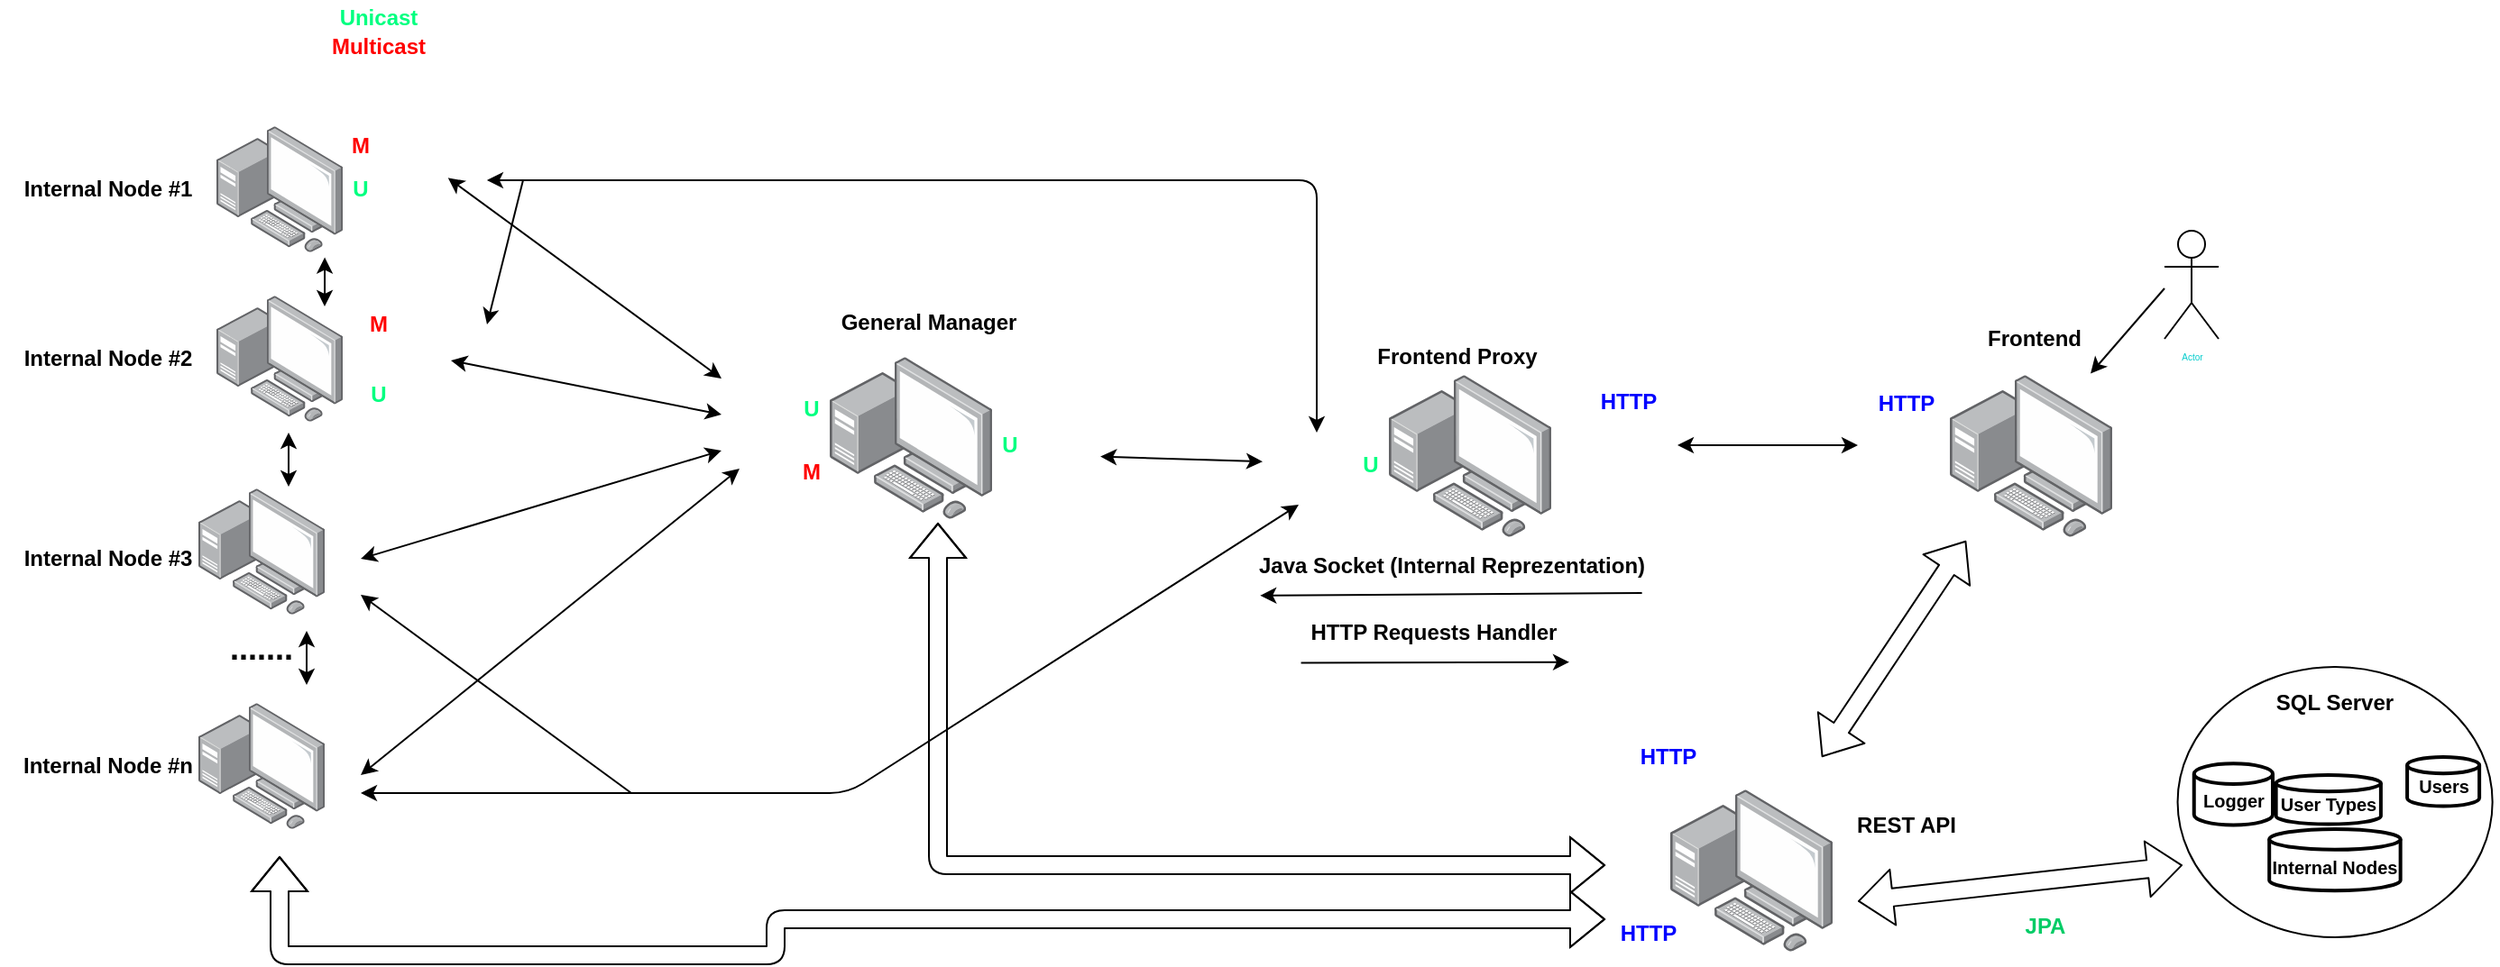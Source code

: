 <mxfile version="14.6.13" type="device"><diagram id="IDNfxWNZL_7e8YCXnXXp" name="Page-1"><mxGraphModel dx="1422" dy="832" grid="1" gridSize="10" guides="1" tooltips="1" connect="1" arrows="1" fold="1" page="1" pageScale="1" pageWidth="1169" pageHeight="827" math="0" shadow="0"><root><mxCell id="0"/><mxCell id="1" parent="0"/><mxCell id="NFdnvE-y4ZgEraK8heYW-1" value="" style="points=[];aspect=fixed;html=1;align=center;shadow=0;dashed=0;image;image=img/lib/allied_telesis/computer_and_terminals/Personal_Computer_with_Server.svg;" parent="1" vertex="1"><mxGeometry x="470" y="308" width="90" height="90" as="geometry"/></mxCell><mxCell id="NFdnvE-y4ZgEraK8heYW-2" value="" style="points=[];aspect=fixed;html=1;align=center;shadow=0;dashed=0;image;image=img/lib/allied_telesis/computer_and_terminals/Personal_Computer_with_Server.svg;" parent="1" vertex="1"><mxGeometry x="130" y="180" width="70" height="70" as="geometry"/></mxCell><mxCell id="NFdnvE-y4ZgEraK8heYW-4" value="&lt;b&gt;General Manager&lt;/b&gt;" style="text;html=1;strokeColor=none;fillColor=none;align=center;verticalAlign=middle;whiteSpace=wrap;rounded=0;" parent="1" vertex="1"><mxGeometry x="465" y="279" width="120" height="20" as="geometry"/></mxCell><mxCell id="NFdnvE-y4ZgEraK8heYW-5" value="&lt;b&gt;Internal Node #1&lt;/b&gt;" style="text;html=1;strokeColor=none;fillColor=none;align=center;verticalAlign=middle;whiteSpace=wrap;rounded=0;" parent="1" vertex="1"><mxGeometry x="10" y="205" width="120" height="20" as="geometry"/></mxCell><mxCell id="NFdnvE-y4ZgEraK8heYW-6" value="" style="points=[];aspect=fixed;html=1;align=center;shadow=0;dashed=0;image;image=img/lib/allied_telesis/computer_and_terminals/Personal_Computer_with_Server.svg;" parent="1" vertex="1"><mxGeometry x="130" y="274" width="70" height="70" as="geometry"/></mxCell><mxCell id="NFdnvE-y4ZgEraK8heYW-7" value="&lt;b&gt;Internal Node #2&lt;/b&gt;" style="text;html=1;strokeColor=none;fillColor=none;align=center;verticalAlign=middle;whiteSpace=wrap;rounded=0;" parent="1" vertex="1"><mxGeometry x="10" y="299" width="120" height="20" as="geometry"/></mxCell><mxCell id="NFdnvE-y4ZgEraK8heYW-8" value="" style="points=[];aspect=fixed;html=1;align=center;shadow=0;dashed=0;image;image=img/lib/allied_telesis/computer_and_terminals/Personal_Computer_with_Server.svg;" parent="1" vertex="1"><mxGeometry x="120" y="381" width="70" height="70" as="geometry"/></mxCell><mxCell id="NFdnvE-y4ZgEraK8heYW-9" value="&lt;b&gt;Internal Node #3&lt;/b&gt;" style="text;html=1;strokeColor=none;fillColor=none;align=center;verticalAlign=middle;whiteSpace=wrap;rounded=0;" parent="1" vertex="1"><mxGeometry x="10" y="410" width="120" height="20" as="geometry"/></mxCell><mxCell id="NFdnvE-y4ZgEraK8heYW-10" value="" style="points=[];aspect=fixed;html=1;align=center;shadow=0;dashed=0;image;image=img/lib/allied_telesis/computer_and_terminals/Personal_Computer_with_Server.svg;" parent="1" vertex="1"><mxGeometry x="120" y="500" width="70" height="70" as="geometry"/></mxCell><mxCell id="NFdnvE-y4ZgEraK8heYW-11" value="&lt;b&gt;Internal Node #n&lt;/b&gt;" style="text;html=1;strokeColor=none;fillColor=none;align=center;verticalAlign=middle;whiteSpace=wrap;rounded=0;" parent="1" vertex="1"><mxGeometry x="10" y="525" width="120" height="20" as="geometry"/></mxCell><mxCell id="NFdnvE-y4ZgEraK8heYW-27" value="" style="shape=image;html=1;verticalAlign=top;verticalLabelPosition=bottom;labelBackgroundColor=#ffffff;imageAspect=0;aspect=fixed;image=https://cdn1.iconfinder.com/data/icons/science-technology-outline-24-px/24/Internet_outlet_internet_plug_internet_socket_lan_port_telephone_plug-128.png;direction=north;" parent="1" vertex="1"><mxGeometry x="220" y="212" width="28" height="28" as="geometry"/></mxCell><mxCell id="NFdnvE-y4ZgEraK8heYW-28" value="" style="shape=image;html=1;verticalAlign=top;verticalLabelPosition=bottom;labelBackgroundColor=#ffffff;imageAspect=0;aspect=fixed;image=https://cdn1.iconfinder.com/data/icons/science-technology-outline-24-px/24/Internet_outlet_internet_plug_internet_socket_lan_port_telephone_plug-128.png;direction=south;" parent="1" vertex="1"><mxGeometry x="422" y="320" width="28" height="28" as="geometry"/></mxCell><mxCell id="NFdnvE-y4ZgEraK8heYW-30" value="" style="shape=image;html=1;verticalAlign=top;verticalLabelPosition=bottom;labelBackgroundColor=#ffffff;imageAspect=0;aspect=fixed;image=https://cdn1.iconfinder.com/data/icons/science-technology-outline-24-px/24/Internet_outlet_internet_plug_internet_socket_lan_port_telephone_plug-128.png;direction=north;" parent="1" vertex="1"><mxGeometry x="220" y="180" width="28" height="28" as="geometry"/></mxCell><mxCell id="NFdnvE-y4ZgEraK8heYW-31" value="" style="shape=image;html=1;verticalAlign=top;verticalLabelPosition=bottom;labelBackgroundColor=#ffffff;imageAspect=0;aspect=fixed;image=https://cdn1.iconfinder.com/data/icons/science-technology-outline-24-px/24/Internet_outlet_internet_plug_internet_socket_lan_port_telephone_plug-128.png;direction=south;" parent="1" vertex="1"><mxGeometry x="422" y="358" width="28" height="28" as="geometry"/></mxCell><mxCell id="NFdnvE-y4ZgEraK8heYW-33" value="&lt;b&gt;&lt;font color=&quot;#00ff80&quot;&gt;U&lt;/font&gt;&lt;/b&gt;" style="text;html=1;strokeColor=none;fillColor=none;align=center;verticalAlign=middle;whiteSpace=wrap;rounded=0;" parent="1" vertex="1"><mxGeometry x="150" y="205" width="120" height="20" as="geometry"/></mxCell><mxCell id="NFdnvE-y4ZgEraK8heYW-34" value="&lt;b&gt;&lt;font color=&quot;#ff0000&quot;&gt;Multicast&lt;/font&gt;&lt;/b&gt;" style="text;html=1;strokeColor=none;fillColor=none;align=center;verticalAlign=middle;whiteSpace=wrap;rounded=0;" parent="1" vertex="1"><mxGeometry x="160" y="126" width="120" height="20" as="geometry"/></mxCell><mxCell id="NFdnvE-y4ZgEraK8heYW-50" value="&lt;b&gt;&lt;font style=&quot;font-size: 18px&quot;&gt;.......&lt;/font&gt;&lt;/b&gt;" style="text;html=1;strokeColor=none;fillColor=none;align=center;verticalAlign=middle;whiteSpace=wrap;rounded=0;" parent="1" vertex="1"><mxGeometry x="65" y="460" width="180" height="20" as="geometry"/></mxCell><mxCell id="NFdnvE-y4ZgEraK8heYW-51" value="&lt;b&gt;&lt;font color=&quot;#00ff80&quot;&gt;Unicast&lt;/font&gt;&lt;/b&gt;" style="text;html=1;strokeColor=none;fillColor=none;align=center;verticalAlign=middle;whiteSpace=wrap;rounded=0;" parent="1" vertex="1"><mxGeometry x="160" y="110" width="120" height="20" as="geometry"/></mxCell><mxCell id="NFdnvE-y4ZgEraK8heYW-52" value="&lt;b&gt;&lt;font color=&quot;#ff0000&quot;&gt;M&lt;br&gt;&lt;/font&gt;&lt;/b&gt;" style="text;html=1;strokeColor=none;fillColor=none;align=center;verticalAlign=middle;whiteSpace=wrap;rounded=0;" parent="1" vertex="1"><mxGeometry x="150" y="181" width="120" height="20" as="geometry"/></mxCell><mxCell id="NFdnvE-y4ZgEraK8heYW-53" value="&lt;b&gt;&lt;font color=&quot;#00ff80&quot;&gt;U&lt;/font&gt;&lt;/b&gt;" style="text;html=1;strokeColor=none;fillColor=none;align=center;verticalAlign=middle;whiteSpace=wrap;rounded=0;" parent="1" vertex="1"><mxGeometry x="450" y="327" width="20" height="20" as="geometry"/></mxCell><mxCell id="NFdnvE-y4ZgEraK8heYW-54" value="&lt;b&gt;&lt;font color=&quot;#ff0000&quot;&gt;M&lt;br&gt;&lt;/font&gt;&lt;/b&gt;" style="text;html=1;strokeColor=none;fillColor=none;align=center;verticalAlign=middle;whiteSpace=wrap;rounded=0;" parent="1" vertex="1"><mxGeometry x="450" y="362" width="20" height="20" as="geometry"/></mxCell><mxCell id="NFdnvE-y4ZgEraK8heYW-57" value="&lt;b&gt;&lt;font color=&quot;#ff0000&quot;&gt;M&lt;br&gt;&lt;/font&gt;&lt;/b&gt;" style="text;html=1;strokeColor=none;fillColor=none;align=center;verticalAlign=middle;whiteSpace=wrap;rounded=0;" parent="1" vertex="1"><mxGeometry x="160" y="280" width="120" height="20" as="geometry"/></mxCell><mxCell id="NFdnvE-y4ZgEraK8heYW-60" value="&lt;b&gt;&lt;font color=&quot;#00ff80&quot;&gt;U&lt;/font&gt;&lt;/b&gt;" style="text;html=1;strokeColor=none;fillColor=none;align=center;verticalAlign=middle;whiteSpace=wrap;rounded=0;" parent="1" vertex="1"><mxGeometry x="160" y="319" width="120" height="20" as="geometry"/></mxCell><mxCell id="NFdnvE-y4ZgEraK8heYW-62" value="" style="shape=image;html=1;verticalAlign=top;verticalLabelPosition=bottom;labelBackgroundColor=#ffffff;imageAspect=0;aspect=fixed;image=https://cdn1.iconfinder.com/data/icons/science-technology-outline-24-px/24/Internet_outlet_internet_plug_internet_socket_lan_port_telephone_plug-128.png;direction=north;" parent="1" vertex="1"><mxGeometry x="230" y="280" width="28" height="28" as="geometry"/></mxCell><mxCell id="NFdnvE-y4ZgEraK8heYW-64" value="" style="shape=image;html=1;verticalAlign=top;verticalLabelPosition=bottom;labelBackgroundColor=#ffffff;imageAspect=0;aspect=fixed;image=https://cdn1.iconfinder.com/data/icons/science-technology-outline-24-px/24/Internet_outlet_internet_plug_internet_socket_lan_port_telephone_plug-128.png;direction=north;" parent="1" vertex="1"><mxGeometry x="230" y="319" width="28" height="28" as="geometry"/></mxCell><mxCell id="NFdnvE-y4ZgEraK8heYW-70" value="" style="endArrow=classic;startArrow=classic;html=1;strokeColor=#000000;strokeWidth=1;exitX=0.903;exitY=0.184;exitDx=0;exitDy=0;exitPerimeter=0;" parent="1" source="NFdnvE-y4ZgEraK8heYW-33" edge="1"><mxGeometry width="50" height="50" relative="1" as="geometry"><mxPoint x="450" y="380" as="sourcePoint"/><mxPoint x="410" y="320" as="targetPoint"/></mxGeometry></mxCell><mxCell id="NFdnvE-y4ZgEraK8heYW-71" value="" style="endArrow=classic;startArrow=classic;html=1;strokeColor=#000000;strokeWidth=1;" parent="1" edge="1"><mxGeometry width="50" height="50" relative="1" as="geometry"><mxPoint x="260" y="310" as="sourcePoint"/><mxPoint x="410" y="340" as="targetPoint"/></mxGeometry></mxCell><mxCell id="NFdnvE-y4ZgEraK8heYW-72" value="" style="endArrow=classic;startArrow=classic;html=1;strokeColor=#000000;strokeWidth=1;" parent="1" edge="1"><mxGeometry width="50" height="50" relative="1" as="geometry"><mxPoint x="210" y="420" as="sourcePoint"/><mxPoint x="410" y="360" as="targetPoint"/></mxGeometry></mxCell><mxCell id="NFdnvE-y4ZgEraK8heYW-73" value="" style="endArrow=classic;startArrow=classic;html=1;strokeColor=#000000;strokeWidth=1;" parent="1" edge="1"><mxGeometry width="50" height="50" relative="1" as="geometry"><mxPoint x="210" y="540" as="sourcePoint"/><mxPoint x="420" y="370" as="targetPoint"/></mxGeometry></mxCell><mxCell id="NFdnvE-y4ZgEraK8heYW-74" value="" style="endArrow=classic;startArrow=classic;html=1;strokeColor=#000000;strokeWidth=1;exitX=0.25;exitY=0;exitDx=0;exitDy=0;entryX=0.858;entryY=1.04;entryDx=0;entryDy=0;entryPerimeter=0;" parent="1" source="NFdnvE-y4ZgEraK8heYW-57" target="NFdnvE-y4ZgEraK8heYW-2" edge="1"><mxGeometry width="50" height="50" relative="1" as="geometry"><mxPoint x="450" y="380" as="sourcePoint"/><mxPoint x="500" y="330" as="targetPoint"/></mxGeometry></mxCell><mxCell id="NFdnvE-y4ZgEraK8heYW-75" value="" style="endArrow=classic;startArrow=classic;html=1;strokeColor=#000000;strokeWidth=1;" parent="1" edge="1"><mxGeometry width="50" height="50" relative="1" as="geometry"><mxPoint x="170" y="380" as="sourcePoint"/><mxPoint x="170" y="350" as="targetPoint"/></mxGeometry></mxCell><mxCell id="NFdnvE-y4ZgEraK8heYW-76" value="" style="endArrow=classic;startArrow=classic;html=1;strokeColor=#000000;strokeWidth=1;" parent="1" edge="1"><mxGeometry width="50" height="50" relative="1" as="geometry"><mxPoint x="180" y="490.0" as="sourcePoint"/><mxPoint x="180" y="460.0" as="targetPoint"/></mxGeometry></mxCell><mxCell id="NFdnvE-y4ZgEraK8heYW-77" value="" style="points=[];aspect=fixed;html=1;align=center;shadow=0;dashed=0;image;image=img/lib/allied_telesis/computer_and_terminals/Personal_Computer_with_Server.svg;" parent="1" vertex="1"><mxGeometry x="780" y="318" width="90" height="90" as="geometry"/></mxCell><mxCell id="NFdnvE-y4ZgEraK8heYW-78" value="&lt;b&gt;Frontend&lt;/b&gt;" style="text;html=1;strokeColor=none;fillColor=none;align=center;verticalAlign=middle;whiteSpace=wrap;rounded=0;" parent="1" vertex="1"><mxGeometry x="1078" y="288" width="120" height="20" as="geometry"/></mxCell><mxCell id="NFdnvE-y4ZgEraK8heYW-79" value="" style="shape=image;html=1;verticalAlign=top;verticalLabelPosition=bottom;labelBackgroundColor=#ffffff;imageAspect=0;aspect=fixed;image=https://cdn1.iconfinder.com/data/icons/science-technology-outline-24-px/24/Internet_outlet_internet_plug_internet_socket_lan_port_telephone_plug-128.png;direction=south;" parent="1" vertex="1"><mxGeometry x="730" y="354" width="28" height="28" as="geometry"/></mxCell><mxCell id="NFdnvE-y4ZgEraK8heYW-82" value="" style="shape=image;html=1;verticalAlign=top;verticalLabelPosition=bottom;labelBackgroundColor=#ffffff;imageAspect=0;aspect=fixed;image=https://cdn1.iconfinder.com/data/icons/science-technology-outline-24-px/24/Internet_outlet_internet_plug_internet_socket_lan_port_telephone_plug-128.png;direction=north;" parent="1" vertex="1"><mxGeometry x="890" y="344" width="28" height="28" as="geometry"/></mxCell><mxCell id="NFdnvE-y4ZgEraK8heYW-83" value="&lt;b&gt;&lt;font color=&quot;#00ff80&quot;&gt;U&lt;/font&gt;&lt;/b&gt;" style="text;html=1;strokeColor=none;fillColor=none;align=center;verticalAlign=middle;whiteSpace=wrap;rounded=0;" parent="1" vertex="1"><mxGeometry x="710" y="358" width="120" height="20" as="geometry"/></mxCell><mxCell id="NFdnvE-y4ZgEraK8heYW-91" value="" style="group" parent="1" vertex="1" connectable="0"><mxGeometry x="670" y="451" width="270" height="26.69" as="geometry"/></mxCell><mxCell id="NFdnvE-y4ZgEraK8heYW-87" value="&lt;b&gt;HTTP Requests Handler&lt;/b&gt;" style="text;html=1;strokeColor=none;fillColor=none;align=center;verticalAlign=middle;whiteSpace=wrap;rounded=0;" parent="NFdnvE-y4ZgEraK8heYW-91" vertex="1"><mxGeometry width="270" height="20" as="geometry"/></mxCell><mxCell id="NFdnvE-y4ZgEraK8heYW-89" value="" style="endArrow=classic;html=1;strokeColor=#000000;strokeWidth=1;exitX=0.227;exitY=1.269;exitDx=0;exitDy=0;exitPerimeter=0;" parent="NFdnvE-y4ZgEraK8heYW-91" edge="1"><mxGeometry width="50" height="50" relative="1" as="geometry"><mxPoint x="61.29" y="26.69" as="sourcePoint"/><mxPoint x="210" y="26.31" as="targetPoint"/></mxGeometry></mxCell><mxCell id="NFdnvE-y4ZgEraK8heYW-92" value="" style="group" parent="1" vertex="1" connectable="0"><mxGeometry x="680" y="414" width="270" height="20" as="geometry"/></mxCell><mxCell id="NFdnvE-y4ZgEraK8heYW-85" value="&lt;b&gt;Java Socket (Internal Reprezentation)&lt;/b&gt;" style="text;html=1;strokeColor=none;fillColor=none;align=center;verticalAlign=middle;whiteSpace=wrap;rounded=0;" parent="NFdnvE-y4ZgEraK8heYW-92" vertex="1"><mxGeometry width="270" height="20" as="geometry"/></mxCell><mxCell id="NFdnvE-y4ZgEraK8heYW-86" value="" style="endArrow=classic;html=1;strokeColor=#000000;strokeWidth=1;exitX=0.89;exitY=1.252;exitDx=0;exitDy=0;exitPerimeter=0;entryX=0.106;entryY=1.321;entryDx=0;entryDy=0;entryPerimeter=0;" parent="NFdnvE-y4ZgEraK8heYW-92" source="NFdnvE-y4ZgEraK8heYW-85" target="NFdnvE-y4ZgEraK8heYW-85" edge="1"><mxGeometry width="50" height="50" relative="1" as="geometry"><mxPoint x="85" y="240" as="sourcePoint"/><mxPoint x="135" y="190" as="targetPoint"/></mxGeometry></mxCell><mxCell id="NFdnvE-y4ZgEraK8heYW-93" value="&lt;b&gt;&lt;font color=&quot;#00ff80&quot;&gt;U&lt;/font&gt;&lt;/b&gt;" style="text;html=1;strokeColor=none;fillColor=none;align=center;verticalAlign=middle;whiteSpace=wrap;rounded=0;" parent="1" vertex="1"><mxGeometry x="510" y="347" width="120" height="20" as="geometry"/></mxCell><mxCell id="NFdnvE-y4ZgEraK8heYW-95" value="" style="shape=image;html=1;verticalAlign=top;verticalLabelPosition=bottom;labelBackgroundColor=#ffffff;imageAspect=0;aspect=fixed;image=https://cdn1.iconfinder.com/data/icons/science-technology-outline-24-px/24/Internet_outlet_internet_plug_internet_socket_lan_port_telephone_plug-128.png;direction=north;" parent="1" vertex="1"><mxGeometry x="580" y="344" width="28" height="28" as="geometry"/></mxCell><mxCell id="NFdnvE-y4ZgEraK8heYW-97" value="" style="endArrow=classic;startArrow=classic;html=1;strokeColor=#000000;strokeWidth=1;exitX=0.917;exitY=0.814;exitDx=0;exitDy=0;fontColor=#00CCCC;exitPerimeter=0;" parent="1" source="NFdnvE-y4ZgEraK8heYW-93" target="NFdnvE-y4ZgEraK8heYW-83" edge="1"><mxGeometry width="50" height="50" relative="1" as="geometry"><mxPoint x="670" y="380" as="sourcePoint"/><mxPoint x="720" y="330" as="targetPoint"/></mxGeometry></mxCell><mxCell id="NFdnvE-y4ZgEraK8heYW-99" value="" style="endArrow=classic;startArrow=classic;html=1;fontColor=#33FFFF;strokeColor=#000000;strokeWidth=1;entryX=1.083;entryY=0.25;entryDx=0;entryDy=0;entryPerimeter=0;" parent="1" target="NFdnvE-y4ZgEraK8heYW-33" edge="1"><mxGeometry width="50" height="50" relative="1" as="geometry"><mxPoint x="740" y="350" as="sourcePoint"/><mxPoint x="590" y="330" as="targetPoint"/><Array as="points"><mxPoint x="740" y="210"/></Array></mxGeometry></mxCell><mxCell id="NFdnvE-y4ZgEraK8heYW-100" value="" style="endArrow=classic;html=1;fontColor=#33FFFF;strokeColor=#000000;strokeWidth=1;entryX=1;entryY=0.5;entryDx=0;entryDy=0;" parent="1" target="NFdnvE-y4ZgEraK8heYW-57" edge="1"><mxGeometry width="50" height="50" relative="1" as="geometry"><mxPoint x="300" y="210" as="sourcePoint"/><mxPoint x="590" y="330" as="targetPoint"/></mxGeometry></mxCell><mxCell id="NFdnvE-y4ZgEraK8heYW-102" value="" style="endArrow=classic;startArrow=classic;html=1;labelBackgroundColor=#0066CC;fontColor=#00CCCC;strokeColor=#000000;strokeWidth=1;" parent="1" edge="1"><mxGeometry width="50" height="50" relative="1" as="geometry"><mxPoint x="210" y="550" as="sourcePoint"/><mxPoint x="730" y="390" as="targetPoint"/><Array as="points"><mxPoint x="480" y="550"/></Array></mxGeometry></mxCell><mxCell id="NFdnvE-y4ZgEraK8heYW-103" value="" style="endArrow=classic;html=1;labelBackgroundColor=#0066CC;fontColor=#00CCCC;strokeColor=#000000;strokeWidth=1;" parent="1" edge="1"><mxGeometry width="50" height="50" relative="1" as="geometry"><mxPoint x="360" y="550" as="sourcePoint"/><mxPoint x="210" y="440" as="targetPoint"/></mxGeometry></mxCell><mxCell id="NFdnvE-y4ZgEraK8heYW-104" value="" style="points=[];aspect=fixed;html=1;align=center;shadow=0;dashed=0;image;image=img/lib/allied_telesis/computer_and_terminals/Personal_Computer_with_Server.svg;" parent="1" vertex="1"><mxGeometry x="1091" y="318" width="90" height="90" as="geometry"/></mxCell><mxCell id="NFdnvE-y4ZgEraK8heYW-105" value="&lt;b&gt;Frontend Proxy&lt;/b&gt;" style="text;html=1;strokeColor=none;fillColor=none;align=center;verticalAlign=middle;whiteSpace=wrap;rounded=0;" parent="1" vertex="1"><mxGeometry x="758" y="298" width="120" height="20" as="geometry"/></mxCell><mxCell id="NFdnvE-y4ZgEraK8heYW-107" value="" style="shape=image;html=1;verticalAlign=top;verticalLabelPosition=bottom;labelBackgroundColor=#ffffff;imageAspect=0;aspect=fixed;image=https://cdn1.iconfinder.com/data/icons/science-technology-outline-24-px/24/Internet_outlet_internet_plug_internet_socket_lan_port_telephone_plug-128.png;direction=south;" parent="1" vertex="1"><mxGeometry x="1050" y="344" width="28" height="28" as="geometry"/></mxCell><mxCell id="NFdnvE-y4ZgEraK8heYW-108" value="&lt;b&gt;&lt;font color=&quot;#0000ff&quot;&gt;HTTP&lt;/font&gt;&lt;/b&gt;" style="text;html=1;strokeColor=none;fillColor=none;align=center;verticalAlign=middle;whiteSpace=wrap;rounded=0;" parent="1" vertex="1"><mxGeometry x="890" y="323" width="46" height="20" as="geometry"/></mxCell><mxCell id="NFdnvE-y4ZgEraK8heYW-111" value="" style="endArrow=classic;startArrow=classic;html=1;labelBackgroundColor=#0066CC;fontColor=#00CCCC;strokeColor=#000000;strokeWidth=1;exitX=1;exitY=0.5;exitDx=0;exitDy=0;" parent="1" edge="1"><mxGeometry width="50" height="50" relative="1" as="geometry"><mxPoint x="940" y="357" as="sourcePoint"/><mxPoint x="1040" y="357" as="targetPoint"/></mxGeometry></mxCell><mxCell id="NFdnvE-y4ZgEraK8heYW-112" value="" style="points=[];aspect=fixed;html=1;align=center;shadow=0;dashed=0;image;image=img/lib/allied_telesis/computer_and_terminals/Personal_Computer_with_Server.svg;" parent="1" vertex="1"><mxGeometry x="936" y="548" width="90" height="90" as="geometry"/></mxCell><mxCell id="NFdnvE-y4ZgEraK8heYW-113" value="&lt;b&gt;REST API&lt;/b&gt;" style="text;html=1;strokeColor=none;fillColor=none;align=center;verticalAlign=middle;whiteSpace=wrap;rounded=0;" parent="1" vertex="1"><mxGeometry x="1007" y="558" width="120" height="20" as="geometry"/></mxCell><mxCell id="NFdnvE-y4ZgEraK8heYW-115" value="" style="shape=flexArrow;endArrow=classic;startArrow=classic;html=1;labelBackgroundColor=#0066CC;fontColor=#00CCCC;strokeColor=#000000;strokeWidth=1;fontSize=5;" parent="1" edge="1"><mxGeometry width="100" height="100" relative="1" as="geometry"><mxPoint x="900" y="590" as="sourcePoint"/><mxPoint x="530" y="400" as="targetPoint"/><Array as="points"><mxPoint x="530" y="590"/></Array></mxGeometry></mxCell><mxCell id="NFdnvE-y4ZgEraK8heYW-116" value="" style="shape=flexArrow;endArrow=classic;startArrow=classic;html=1;labelBackgroundColor=#0066CC;fontSize=5;fontColor=#00CCCC;strokeColor=#000000;strokeWidth=1;" parent="1" edge="1"><mxGeometry width="100" height="100" relative="1" as="geometry"><mxPoint x="900" y="620" as="sourcePoint"/><mxPoint x="165" y="585" as="targetPoint"/><Array as="points"><mxPoint x="440" y="620"/><mxPoint x="440" y="640"/><mxPoint x="165" y="640"/></Array></mxGeometry></mxCell><mxCell id="NFdnvE-y4ZgEraK8heYW-117" value="" style="shape=flexArrow;endArrow=classic;startArrow=classic;html=1;labelBackgroundColor=#0066CC;fontSize=5;fontColor=#00CCCC;strokeColor=#000000;strokeWidth=1;" parent="1" edge="1"><mxGeometry width="100" height="100" relative="1" as="geometry"><mxPoint x="1020" y="530" as="sourcePoint"/><mxPoint x="1100" y="410" as="targetPoint"/></mxGeometry></mxCell><mxCell id="NFdnvE-y4ZgEraK8heYW-131" value="" style="shape=flexArrow;endArrow=classic;startArrow=classic;html=1;labelBackgroundColor=#0066CC;fontSize=5;fontColor=#00CCCC;strokeColor=#000000;strokeWidth=1;" parent="1" edge="1"><mxGeometry width="100" height="100" relative="1" as="geometry"><mxPoint x="1220" y="590" as="sourcePoint"/><mxPoint x="1040" y="610" as="targetPoint"/><Array as="points"/></mxGeometry></mxCell><mxCell id="NFdnvE-y4ZgEraK8heYW-132" value="Actor" style="shape=umlActor;verticalLabelPosition=bottom;verticalAlign=top;html=1;outlineConnect=0;labelBackgroundColor=none;fontSize=5;fontColor=#00CCCC;" parent="1" vertex="1"><mxGeometry x="1210" y="238" width="30" height="60" as="geometry"/></mxCell><mxCell id="NFdnvE-y4ZgEraK8heYW-133" value="" style="endArrow=classic;html=1;labelBackgroundColor=#0066CC;fontSize=5;fontColor=#00CCCC;strokeColor=#000000;strokeWidth=1;" parent="1" edge="1"><mxGeometry width="50" height="50" relative="1" as="geometry"><mxPoint x="1210" y="270" as="sourcePoint"/><mxPoint x="1169" y="317.31" as="targetPoint"/></mxGeometry></mxCell><mxCell id="_pC5ndarLMOD4MfiaXUy-2" value="&lt;b&gt;&lt;font color=&quot;#0000ff&quot;&gt;HTTP&lt;/font&gt;&lt;/b&gt;" style="text;html=1;strokeColor=none;fillColor=none;align=center;verticalAlign=middle;whiteSpace=wrap;rounded=0;" parent="1" vertex="1"><mxGeometry x="899" y="618" width="50" height="20" as="geometry"/></mxCell><mxCell id="_pC5ndarLMOD4MfiaXUy-3" value="" style="shape=image;html=1;verticalAlign=top;verticalLabelPosition=bottom;labelBackgroundColor=#ffffff;imageAspect=0;aspect=fixed;image=https://cdn1.iconfinder.com/data/icons/science-technology-outline-24-px/24/Internet_outlet_internet_plug_internet_socket_lan_port_telephone_plug-128.png;direction=south;rotation=120;" parent="1" vertex="1"><mxGeometry x="998" y="530" width="28" height="28" as="geometry"/></mxCell><mxCell id="_pC5ndarLMOD4MfiaXUy-4" value="&lt;b&gt;&lt;font color=&quot;#0000ff&quot;&gt;HTTP&lt;/font&gt;&lt;/b&gt;" style="text;html=1;strokeColor=none;fillColor=none;align=center;verticalAlign=middle;whiteSpace=wrap;rounded=0;" parent="1" vertex="1"><mxGeometry x="1042" y="324" width="50" height="20" as="geometry"/></mxCell><mxCell id="_pC5ndarLMOD4MfiaXUy-5" value="&lt;b&gt;&lt;font color=&quot;#0000ff&quot;&gt;HTTP&lt;/font&gt;&lt;/b&gt;" style="text;html=1;strokeColor=none;fillColor=none;align=center;verticalAlign=middle;whiteSpace=wrap;rounded=0;" parent="1" vertex="1"><mxGeometry x="910" y="520" width="50" height="20" as="geometry"/></mxCell><mxCell id="_pC5ndarLMOD4MfiaXUy-6" value="" style="shape=image;html=1;verticalAlign=top;verticalLabelPosition=bottom;labelBackgroundColor=#ffffff;imageAspect=0;aspect=fixed;image=https://cdn1.iconfinder.com/data/icons/science-technology-outline-24-px/24/Internet_outlet_internet_plug_internet_socket_lan_port_telephone_plug-128.png;direction=south;" parent="1" vertex="1"><mxGeometry x="899" y="590" width="28" height="28" as="geometry"/></mxCell><mxCell id="_pC5ndarLMOD4MfiaXUy-7" value="&lt;b&gt;&lt;font color=&quot;#00cc66&quot;&gt;JPA&lt;/font&gt;&lt;/b&gt;" style="text;html=1;strokeColor=none;fillColor=none;align=center;verticalAlign=middle;whiteSpace=wrap;rounded=0;" parent="1" vertex="1"><mxGeometry x="1119" y="613.64" width="50" height="20" as="geometry"/></mxCell><mxCell id="BQeePIKioO4u4-1GxAcS-2" value="" style="group" vertex="1" connectable="0" parent="1"><mxGeometry x="1217.275" y="480" width="174.545" height="150" as="geometry"/></mxCell><mxCell id="NFdnvE-y4ZgEraK8heYW-123" value="" style="ellipse;whiteSpace=wrap;html=1;fontSize=5;fontColor=#00CCCC;labelBackgroundColor=none;" parent="BQeePIKioO4u4-1GxAcS-2" vertex="1"><mxGeometry width="174.545" height="150" as="geometry"/></mxCell><mxCell id="NFdnvE-y4ZgEraK8heYW-124" value="&lt;b&gt;SQL Server&lt;/b&gt;" style="text;html=1;strokeColor=none;fillColor=none;align=center;verticalAlign=middle;whiteSpace=wrap;rounded=0;" parent="BQeePIKioO4u4-1GxAcS-2" vertex="1"><mxGeometry x="43.636" y="13.636" width="87.273" height="13.636" as="geometry"/></mxCell><mxCell id="_pC5ndarLMOD4MfiaXUy-9" value="" style="group" parent="BQeePIKioO4u4-1GxAcS-2" vertex="1" connectable="0"><mxGeometry x="54.545" y="60.004" width="58.125" height="27.273" as="geometry"/></mxCell><mxCell id="_pC5ndarLMOD4MfiaXUy-10" value="" style="strokeWidth=2;html=1;shape=mxgraph.flowchart.database;whiteSpace=wrap;fontSize=5;fontColor=#00CCCC;" parent="_pC5ndarLMOD4MfiaXUy-9" vertex="1"><mxGeometry width="58.125" height="27.273" as="geometry"/></mxCell><mxCell id="_pC5ndarLMOD4MfiaXUy-11" value="&lt;b&gt;&lt;font style=&quot;font-size: 10px&quot;&gt;User Types&lt;/font&gt;&lt;/b&gt;" style="text;html=1;strokeColor=none;fillColor=none;align=center;verticalAlign=middle;whiteSpace=wrap;rounded=0;" parent="_pC5ndarLMOD4MfiaXUy-9" vertex="1"><mxGeometry y="10.909" width="58.125" height="10.909" as="geometry"/></mxCell><mxCell id="NFdnvE-y4ZgEraK8heYW-130" value="" style="group" parent="BQeePIKioO4u4-1GxAcS-2" vertex="1" connectable="0"><mxGeometry x="43.546" y="90" width="87.273" height="34.091" as="geometry"/></mxCell><mxCell id="NFdnvE-y4ZgEraK8heYW-119" value="" style="strokeWidth=2;html=1;shape=mxgraph.flowchart.database;whiteSpace=wrap;fontSize=5;fontColor=#00CCCC;" parent="NFdnvE-y4ZgEraK8heYW-130" vertex="1"><mxGeometry x="7.273" width="72.727" height="34.091" as="geometry"/></mxCell><mxCell id="NFdnvE-y4ZgEraK8heYW-126" value="&lt;b&gt;&lt;font style=&quot;font-size: 10px&quot;&gt;Internal Nodes&lt;/font&gt;&lt;/b&gt;" style="text;html=1;strokeColor=none;fillColor=none;align=center;verticalAlign=middle;whiteSpace=wrap;rounded=0;" parent="NFdnvE-y4ZgEraK8heYW-130" vertex="1"><mxGeometry y="14.318" width="87.273" height="13.636" as="geometry"/></mxCell><mxCell id="NFdnvE-y4ZgEraK8heYW-128" value="" style="group" parent="1" vertex="1" connectable="0"><mxGeometry x="1344.55" y="530.003" width="40.005" height="27.273" as="geometry"/></mxCell><mxCell id="NFdnvE-y4ZgEraK8heYW-118" value="" style="strokeWidth=2;html=1;shape=mxgraph.flowchart.database;whiteSpace=wrap;fontSize=5;fontColor=#00CCCC;" parent="NFdnvE-y4ZgEraK8heYW-128" vertex="1"><mxGeometry width="40.005" height="27.273" as="geometry"/></mxCell><mxCell id="NFdnvE-y4ZgEraK8heYW-121" value="&lt;b&gt;&lt;font style=&quot;font-size: 10px&quot;&gt;Users&lt;/font&gt;&lt;/b&gt;" style="text;html=1;strokeColor=none;fillColor=none;align=center;verticalAlign=middle;whiteSpace=wrap;rounded=0;" parent="NFdnvE-y4ZgEraK8heYW-128" vertex="1"><mxGeometry y="10.909" width="40.005" height="10.909" as="geometry"/></mxCell><mxCell id="_pC5ndarLMOD4MfiaXUy-8" value="" style="group" parent="1" vertex="1" connectable="0"><mxGeometry x="1214.55" y="483.64" width="180" height="150" as="geometry"/></mxCell><mxCell id="NFdnvE-y4ZgEraK8heYW-129" value="" style="group" parent="_pC5ndarLMOD4MfiaXUy-8" vertex="1" connectable="0"><mxGeometry x="-9.995" y="50.001" width="87.273" height="34.091" as="geometry"/></mxCell><mxCell id="NFdnvE-y4ZgEraK8heYW-120" value="" style="strokeWidth=2;html=1;shape=mxgraph.flowchart.database;whiteSpace=wrap;fontSize=5;fontColor=#00CCCC;" parent="NFdnvE-y4ZgEraK8heYW-129" vertex="1"><mxGeometry x="21.818" width="43.636" height="34.091" as="geometry"/></mxCell><mxCell id="NFdnvE-y4ZgEraK8heYW-125" value="&lt;b&gt;&lt;font style=&quot;font-size: 10px&quot;&gt;Logger&lt;/font&gt;&lt;/b&gt;" style="text;html=1;strokeColor=none;fillColor=none;align=center;verticalAlign=middle;whiteSpace=wrap;rounded=0;" parent="NFdnvE-y4ZgEraK8heYW-129" vertex="1"><mxGeometry y="13.636" width="87.273" height="13.636" as="geometry"/></mxCell></root></mxGraphModel></diagram></mxfile>